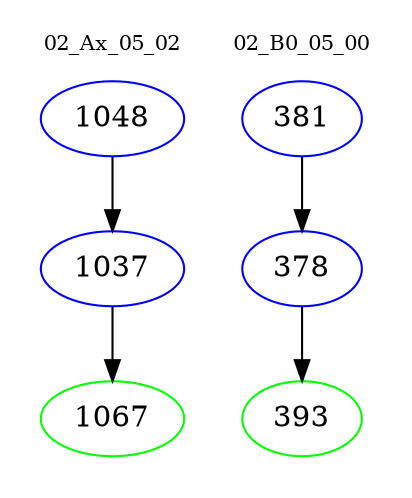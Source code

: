 digraph{
subgraph cluster_0 {
color = white
label = "02_Ax_05_02";
fontsize=10;
T0_1048 [label="1048", color="blue"]
T0_1048 -> T0_1037 [color="black"]
T0_1037 [label="1037", color="blue"]
T0_1037 -> T0_1067 [color="black"]
T0_1067 [label="1067", color="green"]
}
subgraph cluster_1 {
color = white
label = "02_B0_05_00";
fontsize=10;
T1_381 [label="381", color="blue"]
T1_381 -> T1_378 [color="black"]
T1_378 [label="378", color="blue"]
T1_378 -> T1_393 [color="black"]
T1_393 [label="393", color="green"]
}
}
